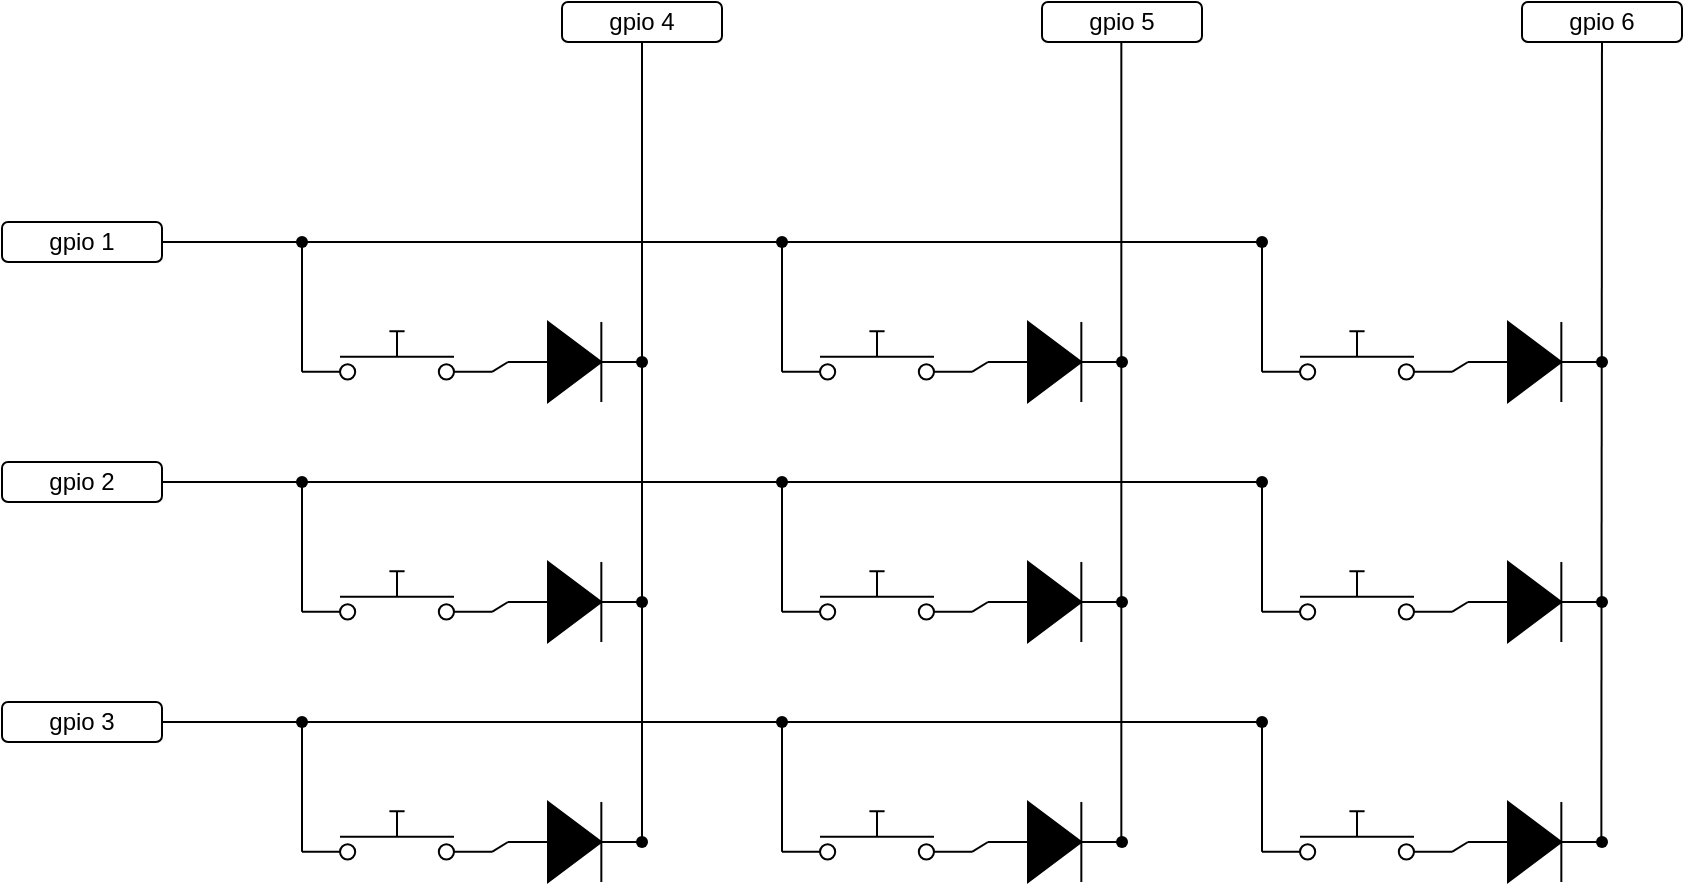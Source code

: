<mxfile version="22.1.21" type="device">
  <diagram name="Page-1" id="7e0a89b8-554c-2b80-1dc8-d5c74ca68de4">
    <mxGraphModel dx="1247" dy="660" grid="1" gridSize="10" guides="1" tooltips="1" connect="1" arrows="1" fold="1" page="1" pageScale="1" pageWidth="1100" pageHeight="850" background="none" math="0" shadow="0">
      <root>
        <mxCell id="0" />
        <mxCell id="1" parent="0" />
        <mxCell id="qvpBIrmDKc72IDKi6VH0-1" value="" style="html=1;shape=mxgraph.electrical.electro-mechanical.pushbutton;aspect=fixed;elSwitchState=off;" vertex="1" parent="1">
          <mxGeometry x="190" y="204.66" width="95" height="25.34" as="geometry" />
        </mxCell>
        <mxCell id="qvpBIrmDKc72IDKi6VH0-2" value="" style="pointerEvents=1;fillColor=strokeColor;verticalLabelPosition=bottom;shadow=0;dashed=0;align=center;html=1;verticalAlign=top;shape=mxgraph.electrical.diodes.diode;rotation=0;" vertex="1" parent="1">
          <mxGeometry x="293" y="200" width="66.67" height="40" as="geometry" />
        </mxCell>
        <mxCell id="qvpBIrmDKc72IDKi6VH0-8" value="" style="endArrow=none;html=1;rounded=0;entryX=0;entryY=0.5;entryDx=0;entryDy=0;entryPerimeter=0;exitX=1;exitY=0.8;exitDx=0;exitDy=0;" edge="1" parent="1" source="qvpBIrmDKc72IDKi6VH0-1" target="qvpBIrmDKc72IDKi6VH0-2">
          <mxGeometry width="50" height="50" relative="1" as="geometry">
            <mxPoint x="280" y="300" as="sourcePoint" />
            <mxPoint x="330" y="250" as="targetPoint" />
          </mxGeometry>
        </mxCell>
        <mxCell id="qvpBIrmDKc72IDKi6VH0-9" value="" style="endArrow=none;html=1;rounded=0;" edge="1" parent="1" source="qvpBIrmDKc72IDKi6VH0-90">
          <mxGeometry width="50" height="50" relative="1" as="geometry">
            <mxPoint x="120" y="160" as="sourcePoint" />
            <mxPoint x="670" y="160" as="targetPoint" />
          </mxGeometry>
        </mxCell>
        <mxCell id="qvpBIrmDKc72IDKi6VH0-10" value="" style="endArrow=none;html=1;rounded=0;exitX=0;exitY=0.8;exitDx=0;exitDy=0;" edge="1" parent="1" source="qvpBIrmDKc72IDKi6VH0-1">
          <mxGeometry width="50" height="50" relative="1" as="geometry">
            <mxPoint x="190" y="290" as="sourcePoint" />
            <mxPoint x="190" y="160" as="targetPoint" />
          </mxGeometry>
        </mxCell>
        <mxCell id="qvpBIrmDKc72IDKi6VH0-11" value="" style="endArrow=none;html=1;rounded=0;exitX=0.36;exitY=0.764;exitDx=0;exitDy=0;exitPerimeter=0;" edge="1" parent="1" source="qvpBIrmDKc72IDKi6VH0-37">
          <mxGeometry width="50" height="50" relative="1" as="geometry">
            <mxPoint x="360" y="700" as="sourcePoint" />
            <mxPoint x="360" y="60" as="targetPoint" />
          </mxGeometry>
        </mxCell>
        <mxCell id="qvpBIrmDKc72IDKi6VH0-14" value="" style="shape=waypoint;sketch=0;fillStyle=solid;size=6;pointerEvents=1;points=[];fillColor=none;resizable=0;rotatable=0;perimeter=centerPerimeter;snapToPoint=1;" vertex="1" parent="1">
          <mxGeometry x="350" y="210" width="20" height="20" as="geometry" />
        </mxCell>
        <mxCell id="qvpBIrmDKc72IDKi6VH0-28" value="" style="html=1;shape=mxgraph.electrical.electro-mechanical.pushbutton;aspect=fixed;elSwitchState=off;" vertex="1" parent="1">
          <mxGeometry x="190" y="324.66" width="95" height="25.34" as="geometry" />
        </mxCell>
        <mxCell id="qvpBIrmDKc72IDKi6VH0-29" value="" style="pointerEvents=1;fillColor=strokeColor;verticalLabelPosition=bottom;shadow=0;dashed=0;align=center;html=1;verticalAlign=top;shape=mxgraph.electrical.diodes.diode;rotation=0;" vertex="1" parent="1">
          <mxGeometry x="293" y="320" width="66.67" height="40" as="geometry" />
        </mxCell>
        <mxCell id="qvpBIrmDKc72IDKi6VH0-30" value="" style="endArrow=none;html=1;rounded=0;entryX=0;entryY=0.5;entryDx=0;entryDy=0;entryPerimeter=0;exitX=1;exitY=0.8;exitDx=0;exitDy=0;" edge="1" parent="1" source="qvpBIrmDKc72IDKi6VH0-28" target="qvpBIrmDKc72IDKi6VH0-29">
          <mxGeometry width="50" height="50" relative="1" as="geometry">
            <mxPoint x="280" y="420" as="sourcePoint" />
            <mxPoint x="330" y="370" as="targetPoint" />
          </mxGeometry>
        </mxCell>
        <mxCell id="qvpBIrmDKc72IDKi6VH0-31" value="" style="endArrow=none;html=1;rounded=0;exitX=0;exitY=0.8;exitDx=0;exitDy=0;" edge="1" parent="1" source="qvpBIrmDKc72IDKi6VH0-28">
          <mxGeometry width="50" height="50" relative="1" as="geometry">
            <mxPoint x="190" y="410" as="sourcePoint" />
            <mxPoint x="190" y="280" as="targetPoint" />
          </mxGeometry>
        </mxCell>
        <mxCell id="qvpBIrmDKc72IDKi6VH0-32" value="" style="shape=waypoint;sketch=0;fillStyle=solid;size=6;pointerEvents=1;points=[];fillColor=none;resizable=0;rotatable=0;perimeter=centerPerimeter;snapToPoint=1;" vertex="1" parent="1">
          <mxGeometry x="350" y="330" width="20" height="20" as="geometry" />
        </mxCell>
        <mxCell id="qvpBIrmDKc72IDKi6VH0-33" value="" style="html=1;shape=mxgraph.electrical.electro-mechanical.pushbutton;aspect=fixed;elSwitchState=off;" vertex="1" parent="1">
          <mxGeometry x="190" y="444.66" width="95" height="25.34" as="geometry" />
        </mxCell>
        <mxCell id="qvpBIrmDKc72IDKi6VH0-34" value="" style="pointerEvents=1;fillColor=strokeColor;verticalLabelPosition=bottom;shadow=0;dashed=0;align=center;html=1;verticalAlign=top;shape=mxgraph.electrical.diodes.diode;rotation=0;" vertex="1" parent="1">
          <mxGeometry x="293" y="440" width="66.67" height="40" as="geometry" />
        </mxCell>
        <mxCell id="qvpBIrmDKc72IDKi6VH0-35" value="" style="endArrow=none;html=1;rounded=0;entryX=0;entryY=0.5;entryDx=0;entryDy=0;entryPerimeter=0;exitX=1;exitY=0.8;exitDx=0;exitDy=0;" edge="1" parent="1" source="qvpBIrmDKc72IDKi6VH0-33" target="qvpBIrmDKc72IDKi6VH0-34">
          <mxGeometry width="50" height="50" relative="1" as="geometry">
            <mxPoint x="280" y="540" as="sourcePoint" />
            <mxPoint x="330" y="490" as="targetPoint" />
          </mxGeometry>
        </mxCell>
        <mxCell id="qvpBIrmDKc72IDKi6VH0-36" value="" style="endArrow=none;html=1;rounded=0;exitX=0;exitY=0.8;exitDx=0;exitDy=0;" edge="1" parent="1" source="qvpBIrmDKc72IDKi6VH0-33">
          <mxGeometry width="50" height="50" relative="1" as="geometry">
            <mxPoint x="190" y="530" as="sourcePoint" />
            <mxPoint x="190" y="400" as="targetPoint" />
          </mxGeometry>
        </mxCell>
        <mxCell id="qvpBIrmDKc72IDKi6VH0-37" value="" style="shape=waypoint;sketch=0;fillStyle=solid;size=6;pointerEvents=1;points=[];fillColor=none;resizable=0;rotatable=0;perimeter=centerPerimeter;snapToPoint=1;" vertex="1" parent="1">
          <mxGeometry x="350" y="450" width="20" height="20" as="geometry" />
        </mxCell>
        <mxCell id="qvpBIrmDKc72IDKi6VH0-43" value="" style="html=1;shape=mxgraph.electrical.electro-mechanical.pushbutton;aspect=fixed;elSwitchState=off;" vertex="1" parent="1">
          <mxGeometry x="430" y="204.66" width="95" height="25.34" as="geometry" />
        </mxCell>
        <mxCell id="qvpBIrmDKc72IDKi6VH0-44" value="" style="pointerEvents=1;fillColor=strokeColor;verticalLabelPosition=bottom;shadow=0;dashed=0;align=center;html=1;verticalAlign=top;shape=mxgraph.electrical.diodes.diode;rotation=0;" vertex="1" parent="1">
          <mxGeometry x="533" y="200" width="66.67" height="40" as="geometry" />
        </mxCell>
        <mxCell id="qvpBIrmDKc72IDKi6VH0-45" value="" style="endArrow=none;html=1;rounded=0;entryX=0;entryY=0.5;entryDx=0;entryDy=0;entryPerimeter=0;exitX=1;exitY=0.8;exitDx=0;exitDy=0;" edge="1" parent="1" source="qvpBIrmDKc72IDKi6VH0-43" target="qvpBIrmDKc72IDKi6VH0-44">
          <mxGeometry width="50" height="50" relative="1" as="geometry">
            <mxPoint x="520" y="300" as="sourcePoint" />
            <mxPoint x="570" y="250" as="targetPoint" />
          </mxGeometry>
        </mxCell>
        <mxCell id="qvpBIrmDKc72IDKi6VH0-46" value="" style="endArrow=none;html=1;rounded=0;exitX=0;exitY=0.8;exitDx=0;exitDy=0;" edge="1" parent="1" source="qvpBIrmDKc72IDKi6VH0-43">
          <mxGeometry width="50" height="50" relative="1" as="geometry">
            <mxPoint x="430" y="290" as="sourcePoint" />
            <mxPoint x="430" y="160" as="targetPoint" />
          </mxGeometry>
        </mxCell>
        <mxCell id="qvpBIrmDKc72IDKi6VH0-47" value="" style="shape=waypoint;sketch=0;fillStyle=solid;size=6;pointerEvents=1;points=[];fillColor=none;resizable=0;rotatable=0;perimeter=centerPerimeter;snapToPoint=1;" vertex="1" parent="1">
          <mxGeometry x="590" y="210" width="20" height="20" as="geometry" />
        </mxCell>
        <mxCell id="qvpBIrmDKc72IDKi6VH0-48" value="" style="html=1;shape=mxgraph.electrical.electro-mechanical.pushbutton;aspect=fixed;elSwitchState=off;" vertex="1" parent="1">
          <mxGeometry x="430" y="324.66" width="95" height="25.34" as="geometry" />
        </mxCell>
        <mxCell id="qvpBIrmDKc72IDKi6VH0-49" value="" style="pointerEvents=1;fillColor=strokeColor;verticalLabelPosition=bottom;shadow=0;dashed=0;align=center;html=1;verticalAlign=top;shape=mxgraph.electrical.diodes.diode;rotation=0;" vertex="1" parent="1">
          <mxGeometry x="533" y="320" width="66.67" height="40" as="geometry" />
        </mxCell>
        <mxCell id="qvpBIrmDKc72IDKi6VH0-50" value="" style="endArrow=none;html=1;rounded=0;entryX=0;entryY=0.5;entryDx=0;entryDy=0;entryPerimeter=0;exitX=1;exitY=0.8;exitDx=0;exitDy=0;" edge="1" parent="1" source="qvpBIrmDKc72IDKi6VH0-48" target="qvpBIrmDKc72IDKi6VH0-49">
          <mxGeometry width="50" height="50" relative="1" as="geometry">
            <mxPoint x="520" y="420" as="sourcePoint" />
            <mxPoint x="570" y="370" as="targetPoint" />
          </mxGeometry>
        </mxCell>
        <mxCell id="qvpBIrmDKc72IDKi6VH0-51" value="" style="endArrow=none;html=1;rounded=0;exitX=0;exitY=0.8;exitDx=0;exitDy=0;" edge="1" parent="1" source="qvpBIrmDKc72IDKi6VH0-48">
          <mxGeometry width="50" height="50" relative="1" as="geometry">
            <mxPoint x="430" y="410" as="sourcePoint" />
            <mxPoint x="430" y="280" as="targetPoint" />
          </mxGeometry>
        </mxCell>
        <mxCell id="qvpBIrmDKc72IDKi6VH0-52" value="" style="shape=waypoint;sketch=0;fillStyle=solid;size=6;pointerEvents=1;points=[];fillColor=none;resizable=0;rotatable=0;perimeter=centerPerimeter;snapToPoint=1;" vertex="1" parent="1">
          <mxGeometry x="590" y="330" width="20" height="20" as="geometry" />
        </mxCell>
        <mxCell id="qvpBIrmDKc72IDKi6VH0-53" value="" style="html=1;shape=mxgraph.electrical.electro-mechanical.pushbutton;aspect=fixed;elSwitchState=off;" vertex="1" parent="1">
          <mxGeometry x="430" y="444.66" width="95" height="25.34" as="geometry" />
        </mxCell>
        <mxCell id="qvpBIrmDKc72IDKi6VH0-54" value="" style="pointerEvents=1;fillColor=strokeColor;verticalLabelPosition=bottom;shadow=0;dashed=0;align=center;html=1;verticalAlign=top;shape=mxgraph.electrical.diodes.diode;rotation=0;" vertex="1" parent="1">
          <mxGeometry x="533" y="440" width="66.67" height="40" as="geometry" />
        </mxCell>
        <mxCell id="qvpBIrmDKc72IDKi6VH0-55" value="" style="endArrow=none;html=1;rounded=0;entryX=0;entryY=0.5;entryDx=0;entryDy=0;entryPerimeter=0;exitX=1;exitY=0.8;exitDx=0;exitDy=0;" edge="1" parent="1" source="qvpBIrmDKc72IDKi6VH0-53" target="qvpBIrmDKc72IDKi6VH0-54">
          <mxGeometry width="50" height="50" relative="1" as="geometry">
            <mxPoint x="520" y="540" as="sourcePoint" />
            <mxPoint x="570" y="490" as="targetPoint" />
          </mxGeometry>
        </mxCell>
        <mxCell id="qvpBIrmDKc72IDKi6VH0-56" value="" style="endArrow=none;html=1;rounded=0;exitX=0;exitY=0.8;exitDx=0;exitDy=0;" edge="1" parent="1" source="qvpBIrmDKc72IDKi6VH0-53">
          <mxGeometry width="50" height="50" relative="1" as="geometry">
            <mxPoint x="430" y="530" as="sourcePoint" />
            <mxPoint x="430" y="400" as="targetPoint" />
          </mxGeometry>
        </mxCell>
        <mxCell id="qvpBIrmDKc72IDKi6VH0-57" value="" style="shape=waypoint;sketch=0;fillStyle=solid;size=6;pointerEvents=1;points=[];fillColor=none;resizable=0;rotatable=0;perimeter=centerPerimeter;snapToPoint=1;" vertex="1" parent="1">
          <mxGeometry x="590" y="450" width="20" height="20" as="geometry" />
        </mxCell>
        <mxCell id="qvpBIrmDKc72IDKi6VH0-58" value="" style="endArrow=none;html=1;rounded=0;exitX=0.36;exitY=0.764;exitDx=0;exitDy=0;exitPerimeter=0;" edge="1" parent="1">
          <mxGeometry width="50" height="50" relative="1" as="geometry">
            <mxPoint x="599.67" y="460" as="sourcePoint" />
            <mxPoint x="599.67" y="60" as="targetPoint" />
          </mxGeometry>
        </mxCell>
        <mxCell id="qvpBIrmDKc72IDKi6VH0-59" value="" style="html=1;shape=mxgraph.electrical.electro-mechanical.pushbutton;aspect=fixed;elSwitchState=off;" vertex="1" parent="1">
          <mxGeometry x="670" y="204.66" width="95" height="25.34" as="geometry" />
        </mxCell>
        <mxCell id="qvpBIrmDKc72IDKi6VH0-60" value="" style="pointerEvents=1;fillColor=strokeColor;verticalLabelPosition=bottom;shadow=0;dashed=0;align=center;html=1;verticalAlign=top;shape=mxgraph.electrical.diodes.diode;rotation=0;" vertex="1" parent="1">
          <mxGeometry x="773" y="200" width="66.67" height="40" as="geometry" />
        </mxCell>
        <mxCell id="qvpBIrmDKc72IDKi6VH0-61" value="" style="endArrow=none;html=1;rounded=0;entryX=0;entryY=0.5;entryDx=0;entryDy=0;entryPerimeter=0;exitX=1;exitY=0.8;exitDx=0;exitDy=0;" edge="1" parent="1" source="qvpBIrmDKc72IDKi6VH0-59" target="qvpBIrmDKc72IDKi6VH0-60">
          <mxGeometry width="50" height="50" relative="1" as="geometry">
            <mxPoint x="760" y="300" as="sourcePoint" />
            <mxPoint x="810" y="250" as="targetPoint" />
          </mxGeometry>
        </mxCell>
        <mxCell id="qvpBIrmDKc72IDKi6VH0-62" value="" style="endArrow=none;html=1;rounded=0;exitX=0;exitY=0.8;exitDx=0;exitDy=0;" edge="1" parent="1" source="qvpBIrmDKc72IDKi6VH0-59">
          <mxGeometry width="50" height="50" relative="1" as="geometry">
            <mxPoint x="670" y="290" as="sourcePoint" />
            <mxPoint x="670" y="160" as="targetPoint" />
          </mxGeometry>
        </mxCell>
        <mxCell id="qvpBIrmDKc72IDKi6VH0-63" value="" style="shape=waypoint;sketch=0;fillStyle=solid;size=6;pointerEvents=1;points=[];fillColor=none;resizable=0;rotatable=0;perimeter=centerPerimeter;snapToPoint=1;" vertex="1" parent="1">
          <mxGeometry x="830" y="210" width="20" height="20" as="geometry" />
        </mxCell>
        <mxCell id="qvpBIrmDKc72IDKi6VH0-64" value="" style="html=1;shape=mxgraph.electrical.electro-mechanical.pushbutton;aspect=fixed;elSwitchState=off;" vertex="1" parent="1">
          <mxGeometry x="670" y="324.66" width="95" height="25.34" as="geometry" />
        </mxCell>
        <mxCell id="qvpBIrmDKc72IDKi6VH0-65" value="" style="pointerEvents=1;fillColor=strokeColor;verticalLabelPosition=bottom;shadow=0;dashed=0;align=center;html=1;verticalAlign=top;shape=mxgraph.electrical.diodes.diode;rotation=0;" vertex="1" parent="1">
          <mxGeometry x="773" y="320" width="66.67" height="40" as="geometry" />
        </mxCell>
        <mxCell id="qvpBIrmDKc72IDKi6VH0-66" value="" style="endArrow=none;html=1;rounded=0;entryX=0;entryY=0.5;entryDx=0;entryDy=0;entryPerimeter=0;exitX=1;exitY=0.8;exitDx=0;exitDy=0;" edge="1" parent="1" source="qvpBIrmDKc72IDKi6VH0-64" target="qvpBIrmDKc72IDKi6VH0-65">
          <mxGeometry width="50" height="50" relative="1" as="geometry">
            <mxPoint x="760" y="420" as="sourcePoint" />
            <mxPoint x="810" y="370" as="targetPoint" />
          </mxGeometry>
        </mxCell>
        <mxCell id="qvpBIrmDKc72IDKi6VH0-67" value="" style="endArrow=none;html=1;rounded=0;exitX=0;exitY=0.8;exitDx=0;exitDy=0;" edge="1" parent="1" source="qvpBIrmDKc72IDKi6VH0-64">
          <mxGeometry width="50" height="50" relative="1" as="geometry">
            <mxPoint x="670" y="410" as="sourcePoint" />
            <mxPoint x="670" y="280" as="targetPoint" />
          </mxGeometry>
        </mxCell>
        <mxCell id="qvpBIrmDKc72IDKi6VH0-68" value="" style="shape=waypoint;sketch=0;fillStyle=solid;size=6;pointerEvents=1;points=[];fillColor=none;resizable=0;rotatable=0;perimeter=centerPerimeter;snapToPoint=1;" vertex="1" parent="1">
          <mxGeometry x="830" y="330" width="20" height="20" as="geometry" />
        </mxCell>
        <mxCell id="qvpBIrmDKc72IDKi6VH0-69" value="" style="html=1;shape=mxgraph.electrical.electro-mechanical.pushbutton;aspect=fixed;elSwitchState=off;" vertex="1" parent="1">
          <mxGeometry x="670" y="444.66" width="95" height="25.34" as="geometry" />
        </mxCell>
        <mxCell id="qvpBIrmDKc72IDKi6VH0-70" value="" style="pointerEvents=1;fillColor=strokeColor;verticalLabelPosition=bottom;shadow=0;dashed=0;align=center;html=1;verticalAlign=top;shape=mxgraph.electrical.diodes.diode;rotation=0;" vertex="1" parent="1">
          <mxGeometry x="773" y="440" width="66.67" height="40" as="geometry" />
        </mxCell>
        <mxCell id="qvpBIrmDKc72IDKi6VH0-71" value="" style="endArrow=none;html=1;rounded=0;entryX=0;entryY=0.5;entryDx=0;entryDy=0;entryPerimeter=0;exitX=1;exitY=0.8;exitDx=0;exitDy=0;" edge="1" parent="1" source="qvpBIrmDKc72IDKi6VH0-69" target="qvpBIrmDKc72IDKi6VH0-70">
          <mxGeometry width="50" height="50" relative="1" as="geometry">
            <mxPoint x="760" y="540" as="sourcePoint" />
            <mxPoint x="810" y="490" as="targetPoint" />
          </mxGeometry>
        </mxCell>
        <mxCell id="qvpBIrmDKc72IDKi6VH0-72" value="" style="endArrow=none;html=1;rounded=0;exitDx=0;exitDy=0;" edge="1" parent="1" source="qvpBIrmDKc72IDKi6VH0-99">
          <mxGeometry width="50" height="50" relative="1" as="geometry">
            <mxPoint x="670" y="530" as="sourcePoint" />
            <mxPoint x="670" y="400" as="targetPoint" />
          </mxGeometry>
        </mxCell>
        <mxCell id="qvpBIrmDKc72IDKi6VH0-73" value="" style="shape=waypoint;sketch=0;fillStyle=solid;size=6;pointerEvents=1;points=[];fillColor=none;resizable=0;rotatable=0;perimeter=centerPerimeter;snapToPoint=1;" vertex="1" parent="1">
          <mxGeometry x="830" y="450" width="20" height="20" as="geometry" />
        </mxCell>
        <mxCell id="qvpBIrmDKc72IDKi6VH0-74" value="" style="endArrow=none;html=1;rounded=0;exitX=0.36;exitY=0.764;exitDx=0;exitDy=0;exitPerimeter=0;" edge="1" parent="1" source="qvpBIrmDKc72IDKi6VH0-84">
          <mxGeometry width="50" height="50" relative="1" as="geometry">
            <mxPoint x="839.67" y="460" as="sourcePoint" />
            <mxPoint x="839.67" y="60" as="targetPoint" />
          </mxGeometry>
        </mxCell>
        <mxCell id="qvpBIrmDKc72IDKi6VH0-75" value="" style="endArrow=none;html=1;rounded=0;" edge="1" parent="1" source="qvpBIrmDKc72IDKi6VH0-92">
          <mxGeometry width="50" height="50" relative="1" as="geometry">
            <mxPoint x="120" y="280" as="sourcePoint" />
            <mxPoint x="670" y="280" as="targetPoint" />
          </mxGeometry>
        </mxCell>
        <mxCell id="qvpBIrmDKc72IDKi6VH0-76" value="" style="endArrow=none;html=1;rounded=0;" edge="1" parent="1" source="qvpBIrmDKc72IDKi6VH0-97">
          <mxGeometry width="50" height="50" relative="1" as="geometry">
            <mxPoint x="120" y="400" as="sourcePoint" />
            <mxPoint x="670" y="400" as="targetPoint" />
          </mxGeometry>
        </mxCell>
        <mxCell id="qvpBIrmDKc72IDKi6VH0-79" value="gpio 1" style="rounded=1;whiteSpace=wrap;html=1;" vertex="1" parent="1">
          <mxGeometry x="40" y="150" width="80" height="20" as="geometry" />
        </mxCell>
        <mxCell id="qvpBIrmDKc72IDKi6VH0-80" value="gpio 2" style="rounded=1;whiteSpace=wrap;html=1;" vertex="1" parent="1">
          <mxGeometry x="40" y="270" width="80" height="20" as="geometry" />
        </mxCell>
        <mxCell id="qvpBIrmDKc72IDKi6VH0-81" value="gpio 3" style="rounded=1;whiteSpace=wrap;html=1;" vertex="1" parent="1">
          <mxGeometry x="40" y="390" width="80" height="20" as="geometry" />
        </mxCell>
        <mxCell id="qvpBIrmDKc72IDKi6VH0-82" value="gpio 4" style="rounded=1;whiteSpace=wrap;html=1;" vertex="1" parent="1">
          <mxGeometry x="320" y="40" width="80" height="20" as="geometry" />
        </mxCell>
        <mxCell id="qvpBIrmDKc72IDKi6VH0-83" value="gpio 5" style="rounded=1;whiteSpace=wrap;html=1;" vertex="1" parent="1">
          <mxGeometry x="560" y="40" width="80" height="20" as="geometry" />
        </mxCell>
        <mxCell id="qvpBIrmDKc72IDKi6VH0-85" value="" style="endArrow=none;html=1;rounded=0;exitX=0.36;exitY=0.764;exitDx=0;exitDy=0;exitPerimeter=0;" edge="1" parent="1" target="qvpBIrmDKc72IDKi6VH0-84">
          <mxGeometry width="50" height="50" relative="1" as="geometry">
            <mxPoint x="839.67" y="460" as="sourcePoint" />
            <mxPoint x="839.67" y="60" as="targetPoint" />
          </mxGeometry>
        </mxCell>
        <mxCell id="qvpBIrmDKc72IDKi6VH0-84" value="&lt;div&gt;gpio 6&lt;/div&gt;" style="rounded=1;whiteSpace=wrap;html=1;" vertex="1" parent="1">
          <mxGeometry x="800" y="40" width="80" height="20" as="geometry" />
        </mxCell>
        <mxCell id="qvpBIrmDKc72IDKi6VH0-87" value="" style="endArrow=none;html=1;rounded=0;" edge="1" parent="1" target="qvpBIrmDKc72IDKi6VH0-86">
          <mxGeometry width="50" height="50" relative="1" as="geometry">
            <mxPoint x="120" y="160" as="sourcePoint" />
            <mxPoint x="670" y="160" as="targetPoint" />
          </mxGeometry>
        </mxCell>
        <mxCell id="qvpBIrmDKc72IDKi6VH0-86" value="" style="shape=waypoint;sketch=0;fillStyle=solid;size=6;pointerEvents=1;points=[];fillColor=none;resizable=0;rotatable=0;perimeter=centerPerimeter;snapToPoint=1;" vertex="1" parent="1">
          <mxGeometry x="180" y="150" width="20" height="20" as="geometry" />
        </mxCell>
        <mxCell id="qvpBIrmDKc72IDKi6VH0-89" value="" style="endArrow=none;html=1;rounded=0;" edge="1" parent="1" source="qvpBIrmDKc72IDKi6VH0-86" target="qvpBIrmDKc72IDKi6VH0-88">
          <mxGeometry width="50" height="50" relative="1" as="geometry">
            <mxPoint x="190" y="160" as="sourcePoint" />
            <mxPoint x="670" y="160" as="targetPoint" />
          </mxGeometry>
        </mxCell>
        <mxCell id="qvpBIrmDKc72IDKi6VH0-88" value="" style="shape=waypoint;sketch=0;fillStyle=solid;size=6;pointerEvents=1;points=[];fillColor=none;resizable=0;rotatable=0;perimeter=centerPerimeter;snapToPoint=1;" vertex="1" parent="1">
          <mxGeometry x="420" y="150" width="20" height="20" as="geometry" />
        </mxCell>
        <mxCell id="qvpBIrmDKc72IDKi6VH0-91" value="" style="endArrow=none;html=1;rounded=0;" edge="1" parent="1" source="qvpBIrmDKc72IDKi6VH0-88" target="qvpBIrmDKc72IDKi6VH0-90">
          <mxGeometry width="50" height="50" relative="1" as="geometry">
            <mxPoint x="430" y="160" as="sourcePoint" />
            <mxPoint x="670" y="160" as="targetPoint" />
          </mxGeometry>
        </mxCell>
        <mxCell id="qvpBIrmDKc72IDKi6VH0-90" value="" style="shape=waypoint;sketch=0;fillStyle=solid;size=6;pointerEvents=1;points=[];fillColor=none;resizable=0;rotatable=0;perimeter=centerPerimeter;snapToPoint=1;" vertex="1" parent="1">
          <mxGeometry x="660" y="150" width="20" height="20" as="geometry" />
        </mxCell>
        <mxCell id="qvpBIrmDKc72IDKi6VH0-93" value="" style="endArrow=none;html=1;rounded=0;" edge="1" parent="1" target="qvpBIrmDKc72IDKi6VH0-92">
          <mxGeometry width="50" height="50" relative="1" as="geometry">
            <mxPoint x="120" y="280" as="sourcePoint" />
            <mxPoint x="670" y="280" as="targetPoint" />
          </mxGeometry>
        </mxCell>
        <mxCell id="qvpBIrmDKc72IDKi6VH0-92" value="" style="shape=waypoint;sketch=0;fillStyle=solid;size=6;pointerEvents=1;points=[];fillColor=none;resizable=0;rotatable=0;perimeter=centerPerimeter;snapToPoint=1;" vertex="1" parent="1">
          <mxGeometry x="180" y="270" width="20" height="20" as="geometry" />
        </mxCell>
        <mxCell id="qvpBIrmDKc72IDKi6VH0-94" value="" style="shape=waypoint;sketch=0;fillStyle=solid;size=6;pointerEvents=1;points=[];fillColor=none;resizable=0;rotatable=0;perimeter=centerPerimeter;snapToPoint=1;" vertex="1" parent="1">
          <mxGeometry x="420" y="270" width="20" height="20" as="geometry" />
        </mxCell>
        <mxCell id="qvpBIrmDKc72IDKi6VH0-95" value="" style="shape=waypoint;sketch=0;fillStyle=solid;size=6;pointerEvents=1;points=[];fillColor=none;resizable=0;rotatable=0;perimeter=centerPerimeter;snapToPoint=1;" vertex="1" parent="1">
          <mxGeometry x="660" y="270" width="20" height="20" as="geometry" />
        </mxCell>
        <mxCell id="qvpBIrmDKc72IDKi6VH0-96" value="" style="shape=waypoint;sketch=0;fillStyle=solid;size=6;pointerEvents=1;points=[];fillColor=none;resizable=0;rotatable=0;perimeter=centerPerimeter;snapToPoint=1;" vertex="1" parent="1">
          <mxGeometry x="180" y="390" width="20" height="20" as="geometry" />
        </mxCell>
        <mxCell id="qvpBIrmDKc72IDKi6VH0-98" value="" style="endArrow=none;html=1;rounded=0;" edge="1" parent="1" target="qvpBIrmDKc72IDKi6VH0-97">
          <mxGeometry width="50" height="50" relative="1" as="geometry">
            <mxPoint x="120" y="400" as="sourcePoint" />
            <mxPoint x="670" y="400" as="targetPoint" />
          </mxGeometry>
        </mxCell>
        <mxCell id="qvpBIrmDKc72IDKi6VH0-97" value="" style="shape=waypoint;sketch=0;fillStyle=solid;size=6;pointerEvents=1;points=[];fillColor=none;resizable=0;rotatable=0;perimeter=centerPerimeter;snapToPoint=1;" vertex="1" parent="1">
          <mxGeometry x="420" y="390" width="20" height="20" as="geometry" />
        </mxCell>
        <mxCell id="qvpBIrmDKc72IDKi6VH0-100" value="" style="endArrow=none;html=1;rounded=0;exitX=0;exitY=0.8;exitDx=0;exitDy=0;" edge="1" parent="1" source="qvpBIrmDKc72IDKi6VH0-69" target="qvpBIrmDKc72IDKi6VH0-99">
          <mxGeometry width="50" height="50" relative="1" as="geometry">
            <mxPoint x="670" y="465" as="sourcePoint" />
            <mxPoint x="670" y="400" as="targetPoint" />
          </mxGeometry>
        </mxCell>
        <mxCell id="qvpBIrmDKc72IDKi6VH0-99" value="" style="shape=waypoint;sketch=0;fillStyle=solid;size=6;pointerEvents=1;points=[];fillColor=none;resizable=0;rotatable=0;perimeter=centerPerimeter;snapToPoint=1;" vertex="1" parent="1">
          <mxGeometry x="660" y="390" width="20" height="20" as="geometry" />
        </mxCell>
      </root>
    </mxGraphModel>
  </diagram>
</mxfile>
